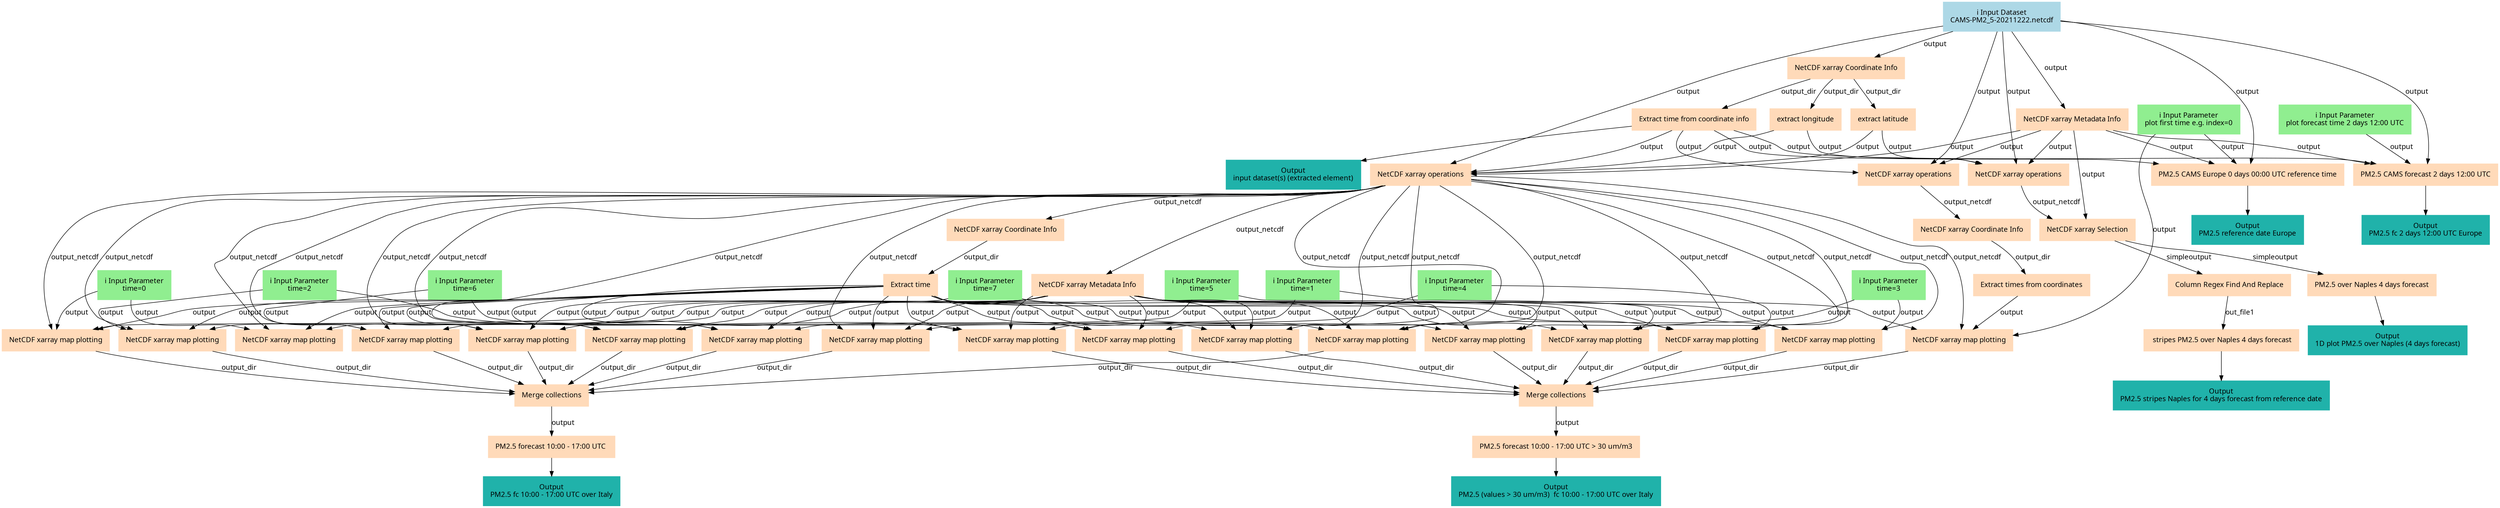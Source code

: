 digraph main {
  node [fontname="Atkinson Hyperlegible", shape=box, color=white,style=filled,color=peachpuff,margin="0.2,0.2"];
  edge [fontname="Atkinson Hyperlegible"];
  0[color=lightgreen,label="ℹ️ Input Parameter\nplot first time e.g. index=0"]
  1[color=lightblue,label="ℹ️ Input Dataset\nCAMS-PM2_5-20211222.netcdf"]
  2[color=lightgreen,label="ℹ️ Input Parameter\nplot forecast time 2 days 12:00 UTC"]
  3[color=lightgreen,label="ℹ️ Input Parameter\ntime=5"]
  4[color=lightgreen,label="ℹ️ Input Parameter\ntime=6"]
  5[color=lightgreen,label="ℹ️ Input Parameter\ntime=3"]
  6[color=lightgreen,label="ℹ️ Input Parameter\ntime=2"]
  7[color=lightgreen,label="ℹ️ Input Parameter\ntime=7"]
  8[color=lightgreen,label="ℹ️ Input Parameter\ntime=1"]
  9[color=lightgreen,label="ℹ️ Input Parameter\ntime=4"]
  10[color=lightgreen,label="ℹ️ Input Parameter\ntime=0"]
  11[label="NetCDF xarray Coordinate Info"]
  1 -> 11 [label="output"]
  12[label="NetCDF xarray Metadata Info"]
  1 -> 12 [label="output"]
  13[label="extract longitude"]
  11 -> 13 [label="output_dir"]
  14[label="extract latitude"]
  11 -> 14 [label="output_dir"]
  15[label="Extract time from coordinate info"]
  11 -> 15 [label="output_dir"]
  k3b4968d789844e6687a9a3ab8fc12ca4[color=lightseagreen,label="Output\ninput dataset(s) (extracted element)"]
  15 -> k3b4968d789844e6687a9a3ab8fc12ca4
  16[label="NetCDF xarray operations"]
  1 -> 16 [label="output"]
  14 -> 16 [label="output"]
  13 -> 16 [label="output"]
  12 -> 16 [label="output"]
  17[label="NetCDF xarray operations"]
  1 -> 17 [label="output"]
  15 -> 17 [label="output"]
  12 -> 17 [label="output"]
  18[label="NetCDF xarray operations"]
  1 -> 18 [label="output"]
  15 -> 18 [label="output"]
  14 -> 18 [label="output"]
  13 -> 18 [label="output"]
  12 -> 18 [label="output"]
  19[label="PM2.5 CAMS Europe 0 days 00:00 UTC reference time"]
  15 -> 19 [label="output"]
  0 -> 19 [label="output"]
  1 -> 19 [label="output"]
  12 -> 19 [label="output"]
  k4248303121e24d8888984a9aa9bb10e5[color=lightseagreen,label="Output\nPM2.5 reference date Europe"]
  19 -> k4248303121e24d8888984a9aa9bb10e5
  20[label="PM2.5 CAMS forecast 2 days 12:00 UTC"]
  15 -> 20 [label="output"]
  2 -> 20 [label="output"]
  1 -> 20 [label="output"]
  12 -> 20 [label="output"]
  k07ba8141bad34a61833d3b3e82b53fdb[color=lightseagreen,label="Output\nPM2.5 fc 2 days 12:00 UTC Europe"]
  20 -> k07ba8141bad34a61833d3b3e82b53fdb
  21[label="NetCDF xarray Selection"]
  16 -> 21 [label="output_netcdf"]
  12 -> 21 [label="output"]
  22[label="NetCDF xarray Coordinate Info"]
  17 -> 22 [label="output_netcdf"]
  23[label="NetCDF xarray Coordinate Info"]
  18 -> 23 [label="output_netcdf"]
  24[label="NetCDF xarray Metadata Info"]
  18 -> 24 [label="output_netcdf"]
  25[label="Column Regex Find And Replace"]
  21 -> 25 [label="simpleoutput"]
  26[label="PM2.5 over Naples 4 days forecast"]
  21 -> 26 [label="simpleoutput"]
  k8984beb4e59342f88de50e92631061c7[color=lightseagreen,label="Output\n1D plot PM2.5 over Naples (4 days forecast)"]
  26 -> k8984beb4e59342f88de50e92631061c7
  27[label="Extract times from coordinates"]
  22 -> 27 [label="output_dir"]
  28[label="Extract time"]
  23 -> 28 [label="output_dir"]
  29[label=" stripes PM2.5 over Naples 4 days forecast"]
  25 -> 29 [label="out_file1"]
  k92cad57678b54e079a076f05ff8f4a56[color=lightseagreen,label="Output\nPM2.5 stripes Naples for 4 days forecast from reference date"]
  29 -> k92cad57678b54e079a076f05ff8f4a56
  30[label="NetCDF xarray map plotting"]
  27 -> 30 [label="output"]
  0 -> 30 [label="output"]
  18 -> 30 [label="output_netcdf"]
  24 -> 30 [label="output"]
  31[label="NetCDF xarray map plotting"]
  28 -> 31 [label="output"]
  6 -> 31 [label="output"]
  18 -> 31 [label="output_netcdf"]
  24 -> 31 [label="output"]
  32[label="NetCDF xarray map plotting"]
  28 -> 32 [label="output"]
  8 -> 32 [label="output"]
  18 -> 32 [label="output_netcdf"]
  24 -> 32 [label="output"]
  33[label="NetCDF xarray map plotting"]
  28 -> 33 [label="output"]
  5 -> 33 [label="output"]
  18 -> 33 [label="output_netcdf"]
  24 -> 33 [label="output"]
  34[label="NetCDF xarray map plotting"]
  28 -> 34 [label="output"]
  9 -> 34 [label="output"]
  18 -> 34 [label="output_netcdf"]
  24 -> 34 [label="output"]
  35[label="NetCDF xarray map plotting"]
  28 -> 35 [label="output"]
  4 -> 35 [label="output"]
  18 -> 35 [label="output_netcdf"]
  24 -> 35 [label="output"]
  36[label="NetCDF xarray map plotting"]
  28 -> 36 [label="output"]
  7 -> 36 [label="output"]
  18 -> 36 [label="output_netcdf"]
  24 -> 36 [label="output"]
  37[label="NetCDF xarray map plotting"]
  28 -> 37 [label="output"]
  3 -> 37 [label="output"]
  18 -> 37 [label="output_netcdf"]
  24 -> 37 [label="output"]
  38[label="NetCDF xarray map plotting"]
  28 -> 38 [label="output"]
  3 -> 38 [label="output"]
  18 -> 38 [label="output_netcdf"]
  24 -> 38 [label="output"]
  39[label="NetCDF xarray map plotting"]
  28 -> 39 [label="output"]
  4 -> 39 [label="output"]
  18 -> 39 [label="output_netcdf"]
  24 -> 39 [label="output"]
  40[label="NetCDF xarray map plotting"]
  28 -> 40 [label="output"]
  10 -> 40 [label="output"]
  18 -> 40 [label="output_netcdf"]
  24 -> 40 [label="output"]
  41[label="NetCDF xarray map plotting"]
  28 -> 41 [label="output"]
  5 -> 41 [label="output"]
  18 -> 41 [label="output_netcdf"]
  24 -> 41 [label="output"]
  42[label="NetCDF xarray map plotting"]
  28 -> 42 [label="output"]
  6 -> 42 [label="output"]
  18 -> 42 [label="output_netcdf"]
  24 -> 42 [label="output"]
  43[label="NetCDF xarray map plotting"]
  28 -> 43 [label="output"]
  10 -> 43 [label="output"]
  18 -> 43 [label="output_netcdf"]
  24 -> 43 [label="output"]
  44[label="NetCDF xarray map plotting"]
  28 -> 44 [label="output"]
  7 -> 44 [label="output"]
  18 -> 44 [label="output_netcdf"]
  24 -> 44 [label="output"]
  45[label="NetCDF xarray map plotting"]
  28 -> 45 [label="output"]
  9 -> 45 [label="output"]
  18 -> 45 [label="output_netcdf"]
  24 -> 45 [label="output"]
  46[label="NetCDF xarray map plotting"]
  28 -> 46 [label="output"]
  8 -> 46 [label="output"]
  18 -> 46 [label="output_netcdf"]
  24 -> 46 [label="output"]
  47[label="Merge collections"]
  30 -> 47 [label="output_dir"]
  32 -> 47 [label="output_dir"]
  31 -> 47 [label="output_dir"]
  33 -> 47 [label="output_dir"]
  34 -> 47 [label="output_dir"]
  37 -> 47 [label="output_dir"]
  35 -> 47 [label="output_dir"]
  36 -> 47 [label="output_dir"]
  48[label="Merge collections"]
  43 -> 48 [label="output_dir"]
  46 -> 48 [label="output_dir"]
  42 -> 48 [label="output_dir"]
  41 -> 48 [label="output_dir"]
  45 -> 48 [label="output_dir"]
  38 -> 48 [label="output_dir"]
  39 -> 48 [label="output_dir"]
  44 -> 48 [label="output_dir"]
  49[label="PM2.5 forecast 10:00 - 17:00 UTC > 30 um/m3"]
  47 -> 49 [label="output"]
  k1c16eeb7dfe140de9be73aa2a8568308[color=lightseagreen,label="Output\nPM2.5 (values > 30 um/m3)  fc 10:00 - 17:00 UTC over Italy"]
  49 -> k1c16eeb7dfe140de9be73aa2a8568308
  50[label="PM2.5 forecast 10:00 - 17:00 UTC "]
  48 -> 50 [label="output"]
  k070fe227b5334c77bed04d005b174920[color=lightseagreen,label="Output\nPM2.5 fc 10:00 - 17:00 UTC over Italy"]
  50 -> k070fe227b5334c77bed04d005b174920
}